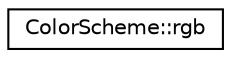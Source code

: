 digraph "Graphical Class Hierarchy"
{
  edge [fontname="Helvetica",fontsize="10",labelfontname="Helvetica",labelfontsize="10"];
  node [fontname="Helvetica",fontsize="10",shape=record];
  rankdir="LR";
  Node1 [label="ColorScheme::rgb",height=0.2,width=0.4,color="black", fillcolor="white", style="filled",URL="$struct_color_scheme_1_1rgb.html"];
}

